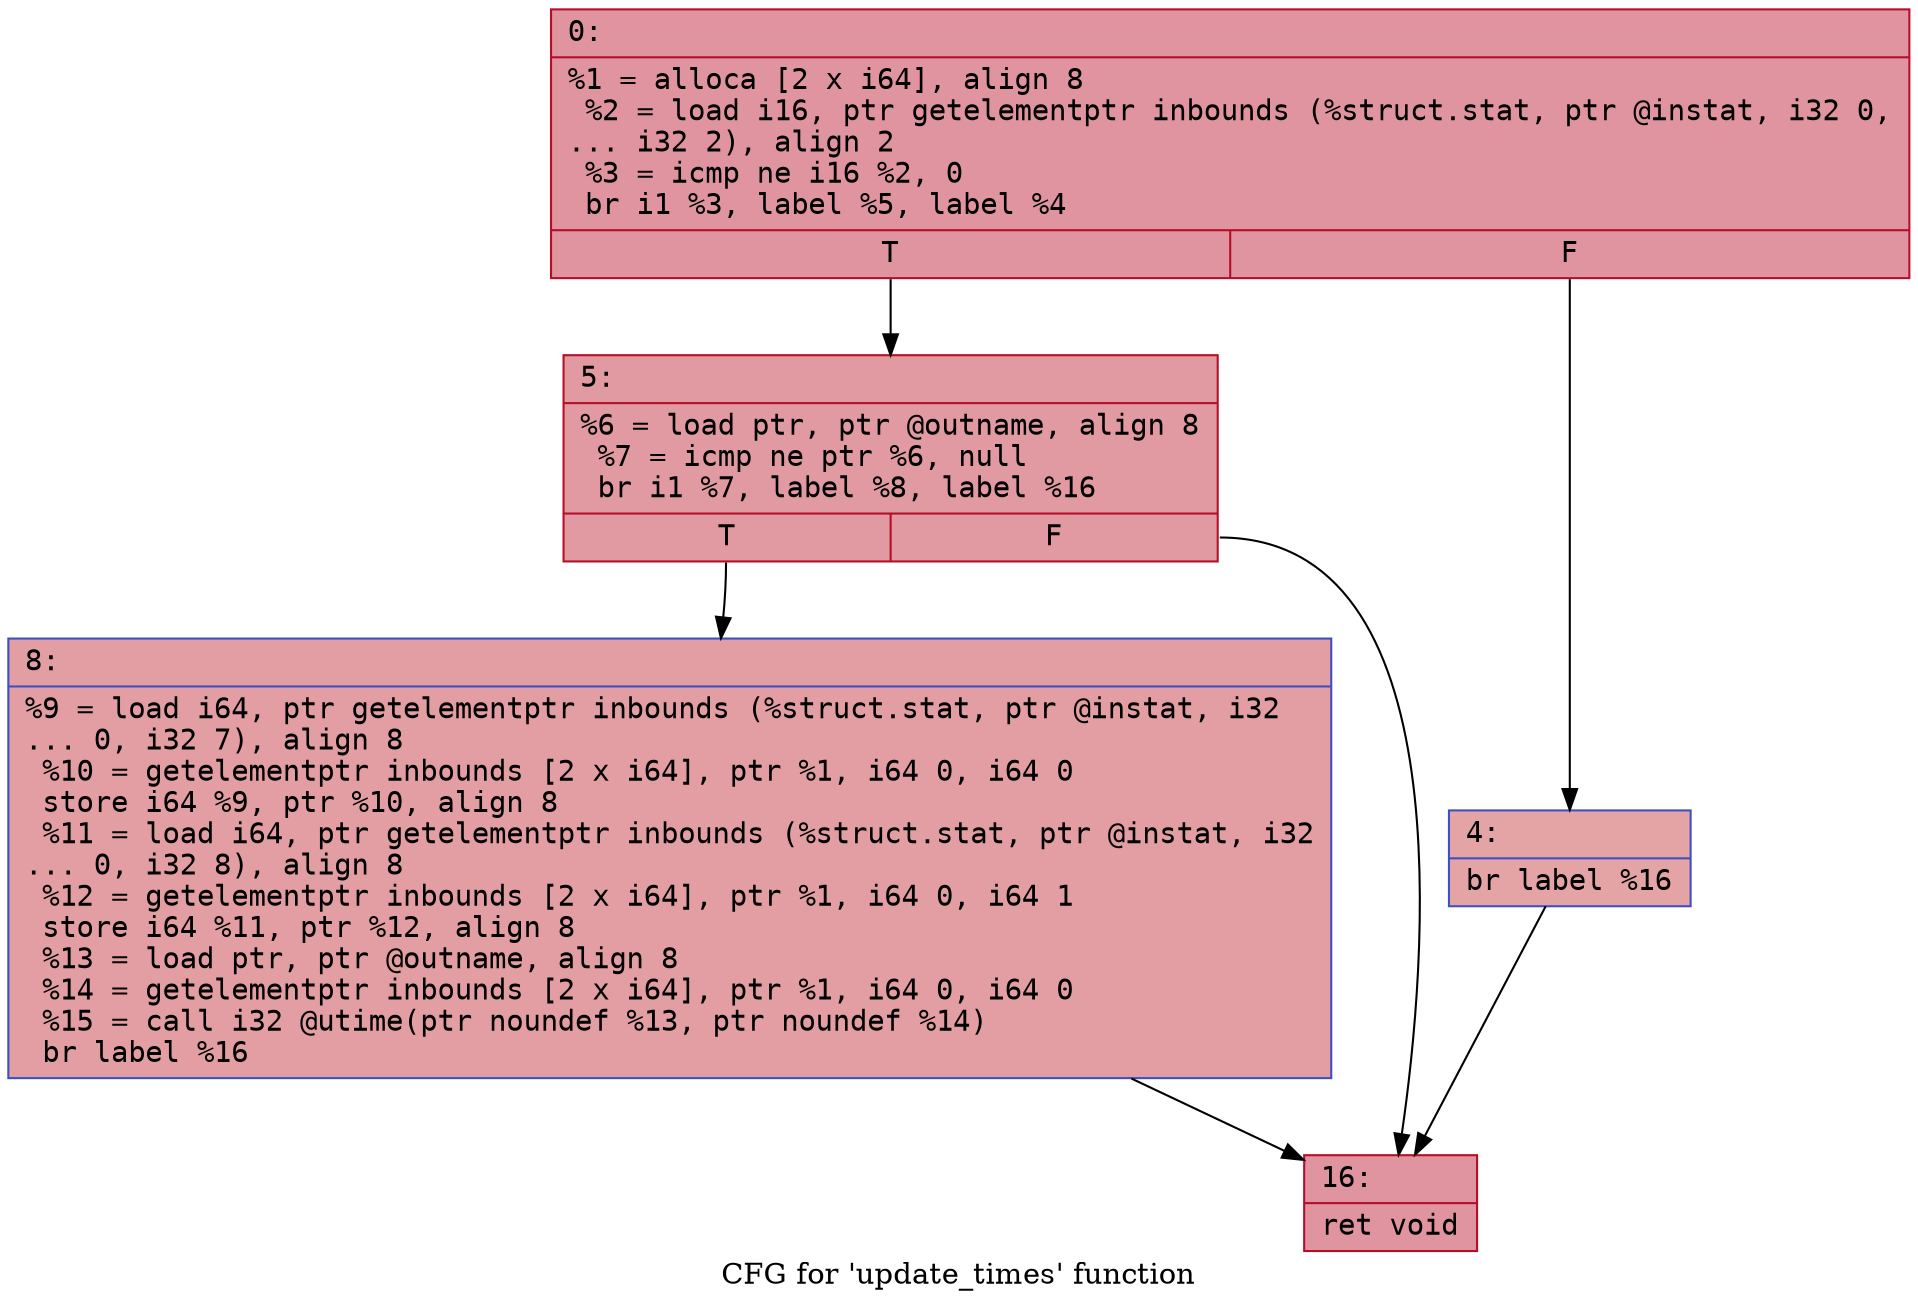digraph "CFG for 'update_times' function" {
	label="CFG for 'update_times' function";

	Node0x60000253afd0 [shape=record,color="#b70d28ff", style=filled, fillcolor="#b70d2870" fontname="Courier",label="{0:\l|  %1 = alloca [2 x i64], align 8\l  %2 = load i16, ptr getelementptr inbounds (%struct.stat, ptr @instat, i32 0,\l... i32 2), align 2\l  %3 = icmp ne i16 %2, 0\l  br i1 %3, label %5, label %4\l|{<s0>T|<s1>F}}"];
	Node0x60000253afd0:s0 -> Node0x60000253b160[tooltip="0 -> 5\nProbability 62.50%" ];
	Node0x60000253afd0:s1 -> Node0x60000253b110[tooltip="0 -> 4\nProbability 37.50%" ];
	Node0x60000253b110 [shape=record,color="#3d50c3ff", style=filled, fillcolor="#c32e3170" fontname="Courier",label="{4:\l|  br label %16\l}"];
	Node0x60000253b110 -> Node0x60000253b200[tooltip="4 -> 16\nProbability 100.00%" ];
	Node0x60000253b160 [shape=record,color="#b70d28ff", style=filled, fillcolor="#bb1b2c70" fontname="Courier",label="{5:\l|  %6 = load ptr, ptr @outname, align 8\l  %7 = icmp ne ptr %6, null\l  br i1 %7, label %8, label %16\l|{<s0>T|<s1>F}}"];
	Node0x60000253b160:s0 -> Node0x60000253b1b0[tooltip="5 -> 8\nProbability 62.50%" ];
	Node0x60000253b160:s1 -> Node0x60000253b200[tooltip="5 -> 16\nProbability 37.50%" ];
	Node0x60000253b1b0 [shape=record,color="#3d50c3ff", style=filled, fillcolor="#be242e70" fontname="Courier",label="{8:\l|  %9 = load i64, ptr getelementptr inbounds (%struct.stat, ptr @instat, i32\l... 0, i32 7), align 8\l  %10 = getelementptr inbounds [2 x i64], ptr %1, i64 0, i64 0\l  store i64 %9, ptr %10, align 8\l  %11 = load i64, ptr getelementptr inbounds (%struct.stat, ptr @instat, i32\l... 0, i32 8), align 8\l  %12 = getelementptr inbounds [2 x i64], ptr %1, i64 0, i64 1\l  store i64 %11, ptr %12, align 8\l  %13 = load ptr, ptr @outname, align 8\l  %14 = getelementptr inbounds [2 x i64], ptr %1, i64 0, i64 0\l  %15 = call i32 @utime(ptr noundef %13, ptr noundef %14)\l  br label %16\l}"];
	Node0x60000253b1b0 -> Node0x60000253b200[tooltip="8 -> 16\nProbability 100.00%" ];
	Node0x60000253b200 [shape=record,color="#b70d28ff", style=filled, fillcolor="#b70d2870" fontname="Courier",label="{16:\l|  ret void\l}"];
}
